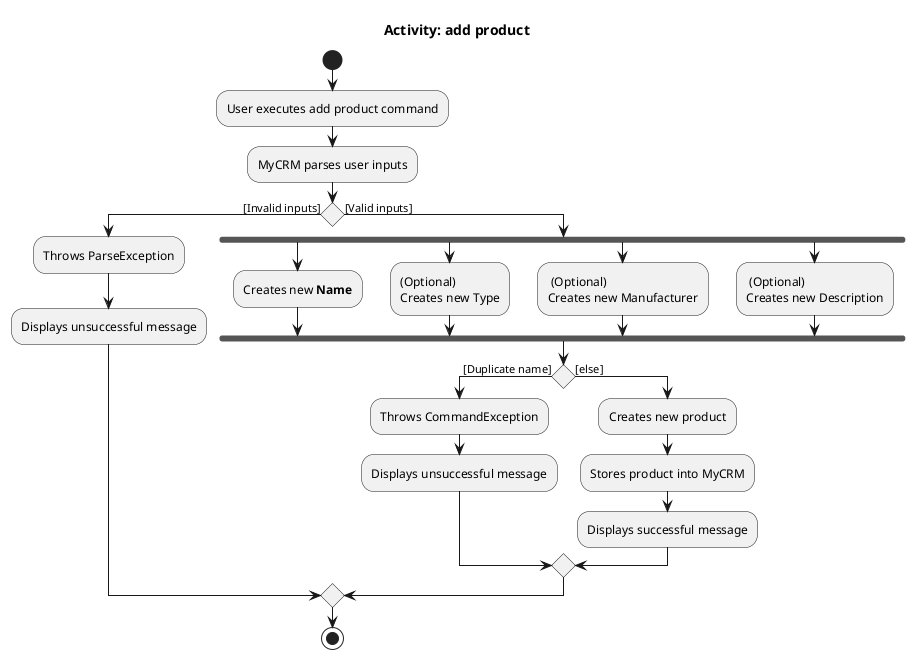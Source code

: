 @startuml
title Activity: add product
start
:User executes add product command;
:MyCRM parses user inputs;
if () then ([Invalid inputs])
    :Throws ParseException;
    :Displays unsuccessful message;
else ([Valid inputs])
    fork
    :Creates new **Name**;
    fork again
    :(Optional)
    Creates new Type;
    fork again
    : (Optional)
    Creates new Manufacturer;
    fork again
    : (Optional)
    Creates new Description;
    end fork
if () then ([Duplicate name])
    :Throws CommandException;
    :Displays unsuccessful message;
else ([else])
    :Creates new product;
    :Stores product into MyCRM;
    :Displays successful message;
endif
endif
stop

@enduml

